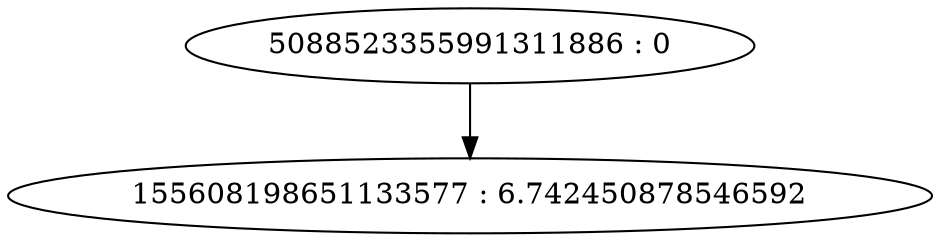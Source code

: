 digraph "plots/tree_17.dot" {
	0 [label="5088523355991311886 : 0"]
	1 [label="155608198651133577 : 6.742450878546592"]
	0 -> 1
}
